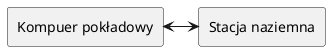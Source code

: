 @startuml
skinparam BackgroundColor transparent
skinparam componentStyle rectangle

[Kompuer pokładowy]<->[Stacja naziemna]
@enduml
